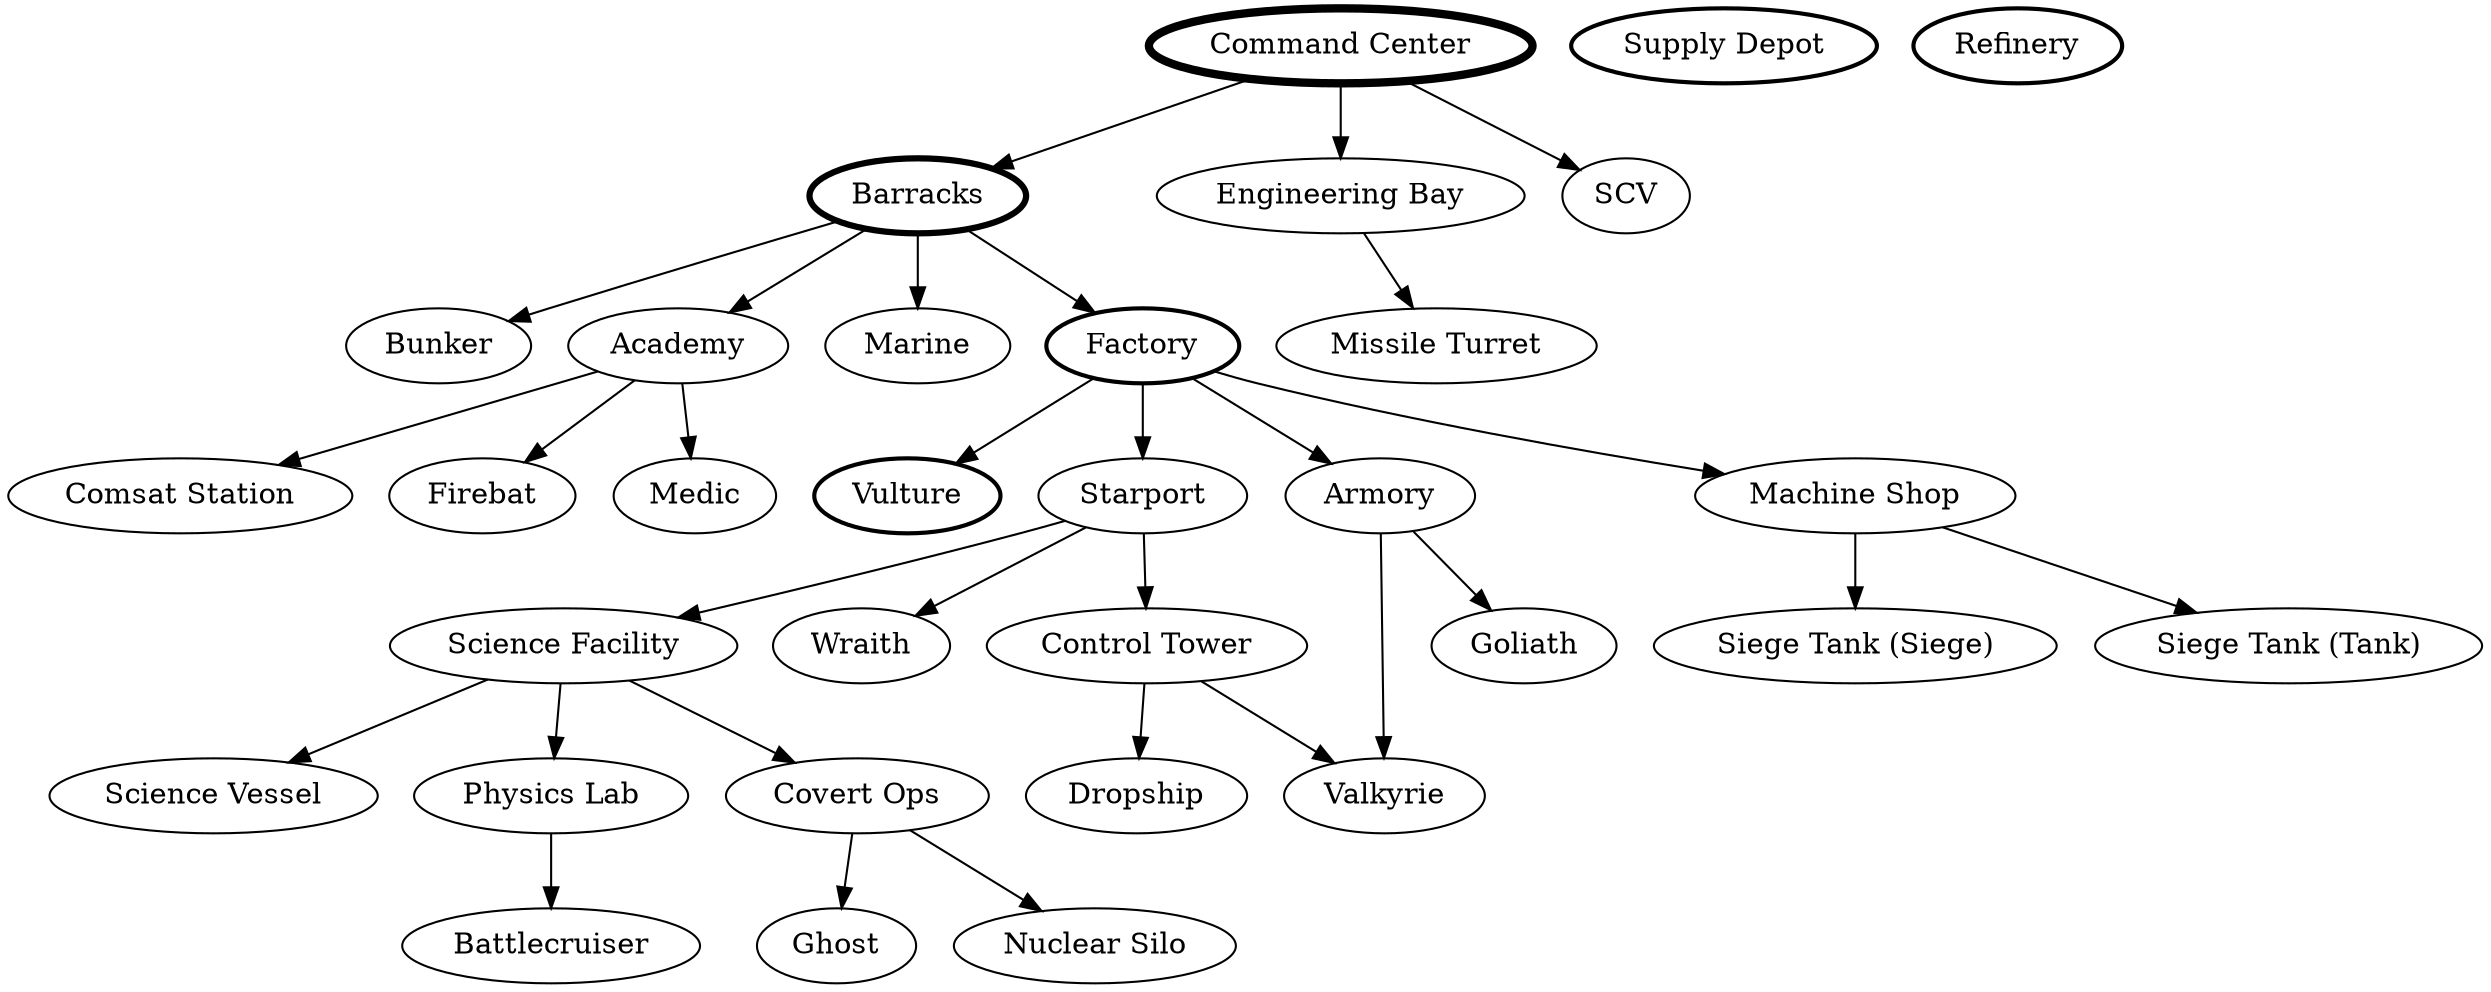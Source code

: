 digraph G {
0 [depth=0, label="Command Center", penwidth=4, strength=4, x=0, y=0, z=0];
1 [depth=2147483647, label="Supply Depot", penwidth=2, strength=2, x=0, y=0, z=0];
2 [depth=2147483647, label=Refinery, penwidth=2, strength=2, x=0, y=0, z=0];
3 [depth=1, label=Barracks, penwidth=3, strength=3, x=0, y=0, z=0];
4 [depth=1, label="Engineering Bay", penwidth=1, strength=1, x=0, y=0, z=0];
5 [depth=1, label=SCV, penwidth=1, strength=1, x=0, y=0, z=0];
6 [depth=2, label=Factory, penwidth=2, strength=2, x=0, y=0, z=0];
7 [depth=2, label=Bunker, penwidth=1, strength=1, x=0, y=0, z=0];
8 [depth=2, label=Academy, penwidth=1, strength=1, x=0, y=0, z=0];
9 [depth=2, label="Missile Turret", penwidth=1, strength=1, x=0, y=0, z=0];
10 [depth=2, label=Marine, penwidth=1, strength=1, x=0, y=0, z=0];
11 [depth=3, label="Comsat Station", penwidth=1, strength=1, x=0, y=0, z=0];
12 [depth=3, label=Starport, penwidth=1, strength=1, x=0, y=0, z=0];
13 [depth=3, label=Armory, penwidth=1, strength=1, x=0, y=0, z=0];
14 [depth=3, label="Machine Shop", penwidth=1, strength=1, x=0, y=0, z=0];
15 [depth=3, label=Vulture, penwidth=2, strength=2, x=0, y=0, z=0];
16 [depth=3, label=Firebat, penwidth=1, strength=1, x=0, y=0, z=0];
17 [depth=3, label=Medic, penwidth=1, strength=1, x=0, y=0, z=0];
18 [depth=4, label="Control Tower", penwidth=1, strength=1, x=0, y=0, z=0];
19 [depth=4, label="Science Facility", penwidth=1, strength=1, x=0, y=0, z=0];
20 [depth=4, label=Wraith, penwidth=1, strength=1, x=0, y=0, z=0];
21 [depth=4, label=Goliath, penwidth=1, strength=1, x=0, y=0, z=0];
22 [depth=4, label=Valkyrie, penwidth=1, strength=1, x=0, y=0, z=0];
23 [depth=4, label="Siege Tank (Tank)", penwidth=1, strength=1, x=0, y=0, z=0];
24 [depth=4, label="Siege Tank (Siege)", penwidth=1, strength=1, x=0, y=0, z=0];
25 [depth=5, label="Science Vessel", penwidth=1, strength=1, x=0, y=0, z=0];
26 [depth=5, label=Dropship, penwidth=1, strength=1, x=0, y=0, z=0];
27 [depth=5, label="Physics Lab", penwidth=1, strength=1, x=0, y=0, z=0];
28 [depth=5, label="Covert Ops", penwidth=1, strength=1, x=0, y=0, z=0];
29 [depth=6, label=Battlecruiser, penwidth=1, strength=1, x=0, y=0, z=0];
30 [depth=6, label="Nuclear Silo", penwidth=1, strength=1, x=0, y=0, z=0];
31 [depth=6, label=Ghost, penwidth=1, strength=1, x=0, y=0, z=0];
0->3 ;
0->4 ;
0->5 ;
3->6 ;
3->7 ;
3->8 ;
4->9 ;
3->10 ;
8->11 ;
6->12 ;
6->13 ;
6->14 ;
6->15 ;
8->16 ;
8->17 ;
12->18 ;
12->19 ;
12->20 ;
13->21 ;
13->22 ;
14->23 ;
14->24 ;
19->25 ;
18->26 ;
18->22 ;
19->27 ;
19->28 ;
27->29 ;
28->30 ;
28->31 ;
}
